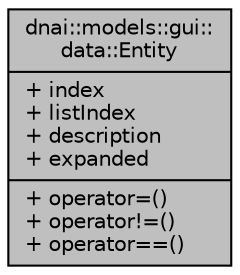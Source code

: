 digraph "dnai::models::gui::data::Entity"
{
  edge [fontname="Helvetica",fontsize="10",labelfontname="Helvetica",labelfontsize="10"];
  node [fontname="Helvetica",fontsize="10",shape=record];
  Node1 [label="{dnai::models::gui::\ldata::Entity\n|+ index\l+ listIndex\l+ description\l+ expanded\l|+ operator=()\l+ operator!=()\l+ operator==()\l}",height=0.2,width=0.4,color="black", fillcolor="grey75", style="filled", fontcolor="black"];
}
